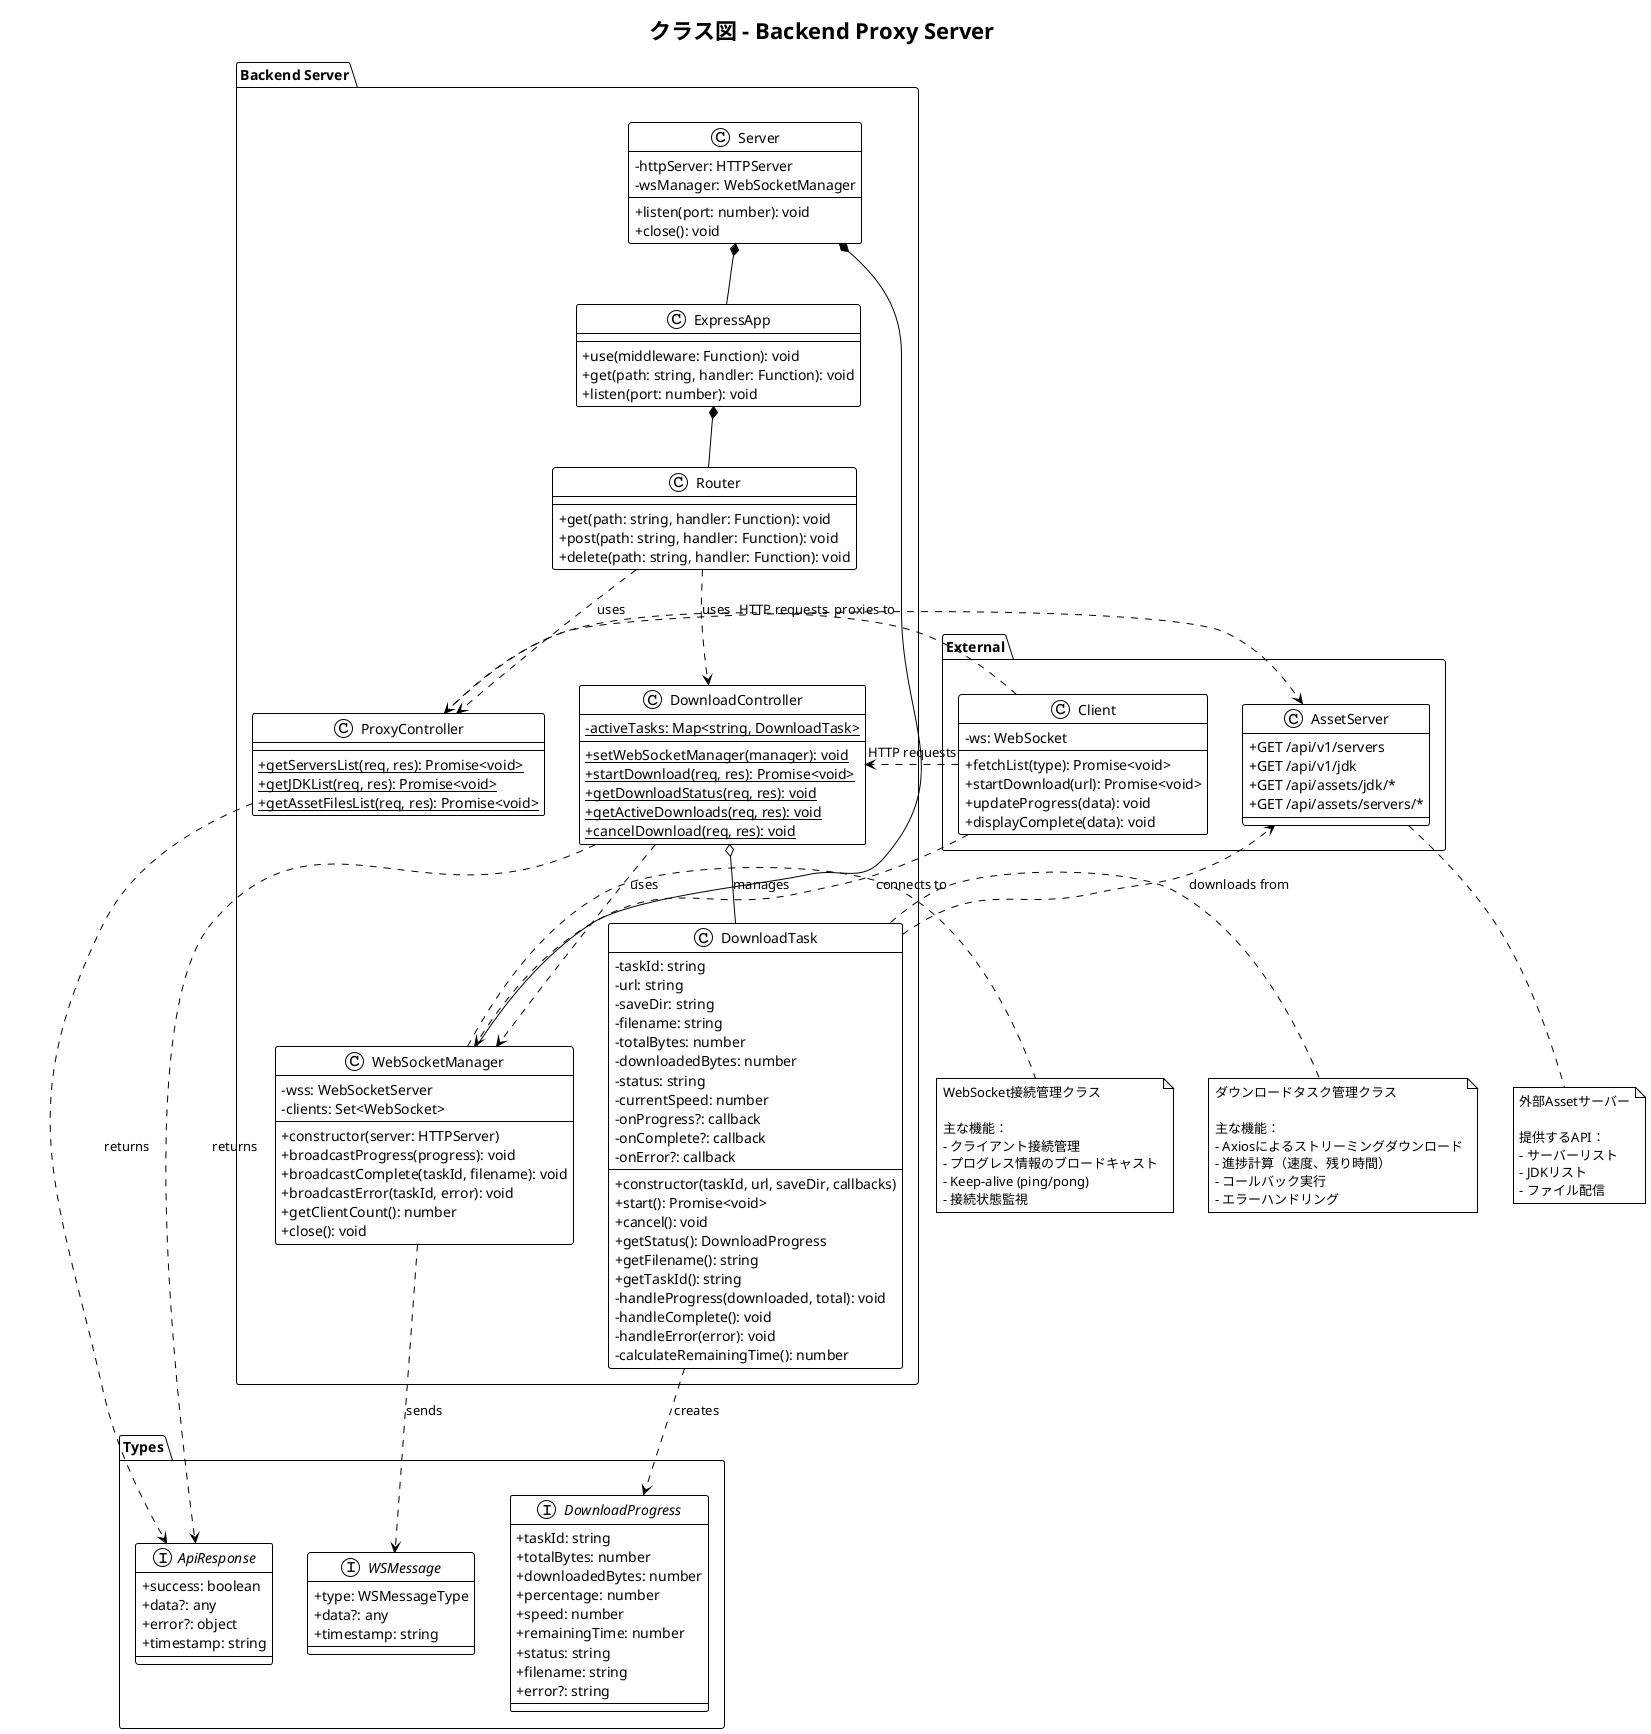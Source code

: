 @startuml Class Diagram
!theme plain
skinparam classAttributeIconSize 0
skinparam backgroundColor #FFFFFF

title クラス図 - Backend Proxy Server

package "Backend Server" {
  
  class Server {
    - httpServer: HTTPServer
    - wsManager: WebSocketManager
    + listen(port: number): void
    + close(): void
  }
  
  class WebSocketManager {
    - wss: WebSocketServer
    - clients: Set<WebSocket>
    + constructor(server: HTTPServer)
    + broadcastProgress(progress): void
    + broadcastComplete(taskId, filename): void
    + broadcastError(taskId, error): void
    + getClientCount(): number
    + close(): void
  }
  
  class DownloadTask {
    - taskId: string
    - url: string
    - saveDir: string
    - filename: string
    - totalBytes: number
    - downloadedBytes: number
    - status: string
    - currentSpeed: number
    - onProgress?: callback
    - onComplete?: callback
    - onError?: callback
    + constructor(taskId, url, saveDir, callbacks)
    + start(): Promise<void>
    + cancel(): void
    + getStatus(): DownloadProgress
    + getFilename(): string
    + getTaskId(): string
    - handleProgress(downloaded, total): void
    - handleComplete(): void
    - handleError(error): void
    - calculateRemainingTime(): number
  }
  
  class ProxyController {
    + {static} getServersList(req, res): Promise<void>
    + {static} getJDKList(req, res): Promise<void>
    + {static} getAssetFilesList(req, res): Promise<void>
  }
  
  class DownloadController {
    - {static} activeTasks: Map<string, DownloadTask>
    + {static} setWebSocketManager(manager): void
    + {static} startDownload(req, res): Promise<void>
    + {static} getDownloadStatus(req, res): void
    + {static} getActiveDownloads(req, res): void
    + {static} cancelDownload(req, res): void
  }
  
  class Router {
    + get(path: string, handler: Function): void
    + post(path: string, handler: Function): void
    + delete(path: string, handler: Function): void
  }
  
  class ExpressApp {
    + use(middleware: Function): void
    + get(path: string, handler: Function): void
    + listen(port: number): void
  }
  
}

package "Types" {
  
  interface DownloadProgress {
    + taskId: string
    + totalBytes: number
    + downloadedBytes: number
    + percentage: number
    + speed: number
    + remainingTime: number
    + status: string
    + filename: string
    + error?: string
  }
  
  interface WSMessage {
    + type: WSMessageType
    + data?: any
    + timestamp: string
  }
  
  interface ApiResponse {
    + success: boolean
    + data?: any
    + error?: object
    + timestamp: string
  }
  
}

package "External" {
  
  class AssetServer {
    + GET /api/v1/servers
    + GET /api/v1/jdk
    + GET /api/assets/jdk/*
    + GET /api/assets/servers/*
  }
  
  class Client {
    - ws: WebSocket
    + fetchList(type): Promise<void>
    + startDownload(url): Promise<void>
    + updateProgress(data): void
    + displayComplete(data): void
  }
  
}

' Relationships
Server *-- WebSocketManager
Server *-- ExpressApp
ExpressApp *-- Router
Router ..> ProxyController : uses
Router ..> DownloadController : uses

DownloadController o-- DownloadTask : manages
DownloadController ..> WebSocketManager : uses

DownloadTask ..> DownloadProgress : creates
WebSocketManager ..> WSMessage : sends

ProxyController ..> AssetServer : proxies to
DownloadTask ..> AssetServer : downloads from

Client ..> WebSocketManager : connects to
Client ..> ProxyController : HTTP requests
Client ..> DownloadController : HTTP requests

ProxyController ..> ApiResponse : returns
DownloadController ..> ApiResponse : returns

note right of DownloadTask
  ダウンロードタスク管理クラス
  
  主な機能：
  - Axiosによるストリーミングダウンロード
  - 進捗計算（速度、残り時間）
  - コールバック実行
  - エラーハンドリング
end note

note right of WebSocketManager
  WebSocket接続管理クラス
  
  主な機能：
  - クライアント接続管理
  - プログレス情報のブロードキャスト
  - Keep-alive (ping/pong)
  - 接続状態監視
end note

note bottom of AssetServer
  外部Assetサーバー
  
  提供するAPI：
  - サーバーリスト
  - JDKリスト
  - ファイル配信
end note

@enduml

